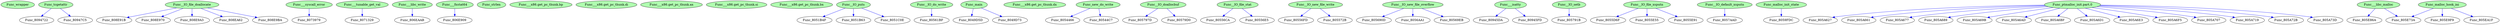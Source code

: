 digraph static_lifted {
	Func_wrapper [fillcolor="#00ff004f" style=filled]
	Func_tcgetattr [fillcolor="#00ff004f" style=filled]
	Func_tcgetattr [fillcolor="#00ff004f" style=filled]
	Func_tcgetattr -> Func_8094722 [color=blue]
	Func_tcgetattr [fillcolor="#00ff004f" style=filled]
	Func_tcgetattr -> Func_80947C5 [color=blue]
	Func__IO_file_doallocate [fillcolor="#00ff004f" style=filled]
	Func__IO_file_doallocate [fillcolor="#00ff004f" style=filled]
	Func__IO_file_doallocate -> Func_808E91B [color=blue]
	Func__IO_file_doallocate [fillcolor="#00ff004f" style=filled]
	Func__IO_file_doallocate -> Func_808E970 [color=blue]
	Func__IO_file_doallocate [fillcolor="#00ff004f" style=filled]
	Func__IO_file_doallocate -> Func_808E9A3 [color=blue]
	Func__IO_file_doallocate [fillcolor="#00ff004f" style=filled]
	Func__IO_file_doallocate -> Func_808EA62 [color=blue]
	Func__IO_file_doallocate [fillcolor="#00ff004f" style=filled]
	Func__IO_file_doallocate -> Func_808E9BA [color=blue]
	Func___syscall_error [fillcolor="#00ff004f" style=filled]
	Func___syscall_error [fillcolor="#00ff004f" style=filled]
	Func___syscall_error -> Func_8073979 [color=blue]
	Func___tunable_get_val [fillcolor="#00ff004f" style=filled]
	Func___tunable_get_val [fillcolor="#00ff004f" style=filled]
	Func___tunable_get_val -> Func_8071329 [color=blue]
	Func___libc_write [fillcolor="#00ff004f" style=filled]
	Func___libc_write [fillcolor="#00ff004f" style=filled]
	Func___libc_write -> Func_806EAAB [color=blue]
	Func___fxstat64 [fillcolor="#00ff004f" style=filled]
	Func___fxstat64 [fillcolor="#00ff004f" style=filled]
	Func___fxstat64 -> Func_806E909 [color=blue]
	Func_strlen [fillcolor="#00ff004f" style=filled]
	"Func___x86.get_pc_thunk.bp" [fillcolor="#00ff004f" style=filled]
	"Func___x86.get_pc_thunk.di" [fillcolor="#00ff004f" style=filled]
	"Func___x86.get_pc_thunk.ax" [fillcolor="#00ff004f" style=filled]
	"Func___x86.get_pc_thunk.si" [fillcolor="#00ff004f" style=filled]
	"Func___x86.get_pc_thunk.bx" [fillcolor="#00ff004f" style=filled]
	Func__IO_puts [fillcolor="#00ff004f" style=filled]
	Func__IO_puts [fillcolor="#00ff004f" style=filled]
	Func__IO_puts -> Func_8051B4F [color=blue]
	Func__IO_puts [fillcolor="#00ff004f" style=filled]
	Func__IO_puts -> Func_8051B63 [color=blue]
	Func__IO_puts [fillcolor="#00ff004f" style=filled]
	Func__IO_puts -> Func_8051C0E [color=blue]
	Func__IO_do_write [fillcolor="#00ff004f" style=filled]
	Func__IO_do_write [fillcolor="#00ff004f" style=filled]
	Func__IO_do_write -> Func_80561BF [color=blue]
	Func_main [fillcolor="#00ff004f" style=filled]
	Func_main [fillcolor="#00ff004f" style=filled]
	Func_main -> Func_8049D5D [color=blue]
	Func_main [fillcolor="#00ff004f" style=filled]
	Func_main -> Func_8049D73 [color=blue]
	"Func___x86.get_pc_thunk.dx" [fillcolor="#00ff004f" style=filled]
	Func_new_do_write [fillcolor="#00ff004f" style=filled]
	Func_new_do_write [fillcolor="#00ff004f" style=filled]
	Func_new_do_write -> Func_8054466 [color=blue]
	Func_new_do_write [fillcolor="#00ff004f" style=filled]
	Func_new_do_write -> Func_80544C7 [color=blue]
	Func__IO_doallocbuf [fillcolor="#00ff004f" style=filled]
	Func__IO_doallocbuf [fillcolor="#00ff004f" style=filled]
	Func__IO_doallocbuf -> Func_805797D [color=blue]
	Func__IO_doallocbuf [fillcolor="#00ff004f" style=filled]
	Func__IO_doallocbuf -> Func_80579D0 [color=blue]
	Func__IO_file_stat [fillcolor="#00ff004f" style=filled]
	Func__IO_file_stat [fillcolor="#00ff004f" style=filled]
	Func__IO_file_stat -> Func_80556CA [color=blue]
	Func__IO_file_stat [fillcolor="#00ff004f" style=filled]
	Func__IO_file_stat -> Func_80556E5 [color=blue]
	Func__IO_new_file_write [fillcolor="#00ff004f" style=filled]
	Func__IO_new_file_write [fillcolor="#00ff004f" style=filled]
	Func__IO_new_file_write -> Func_80556FD [color=blue]
	Func__IO_new_file_write [fillcolor="#00ff004f" style=filled]
	Func__IO_new_file_write -> Func_805572B [color=blue]
	Func__IO_new_file_overflow [fillcolor="#00ff004f" style=filled]
	Func__IO_new_file_overflow [fillcolor="#00ff004f" style=filled]
	Func__IO_new_file_overflow -> Func_805690D [color=blue]
	Func__IO_new_file_overflow [fillcolor="#00ff004f" style=filled]
	Func__IO_new_file_overflow -> Func_8056AA1 [color=blue]
	Func__IO_new_file_overflow [fillcolor="#00ff004f" style=filled]
	Func__IO_new_file_overflow -> Func_80569EB [color=blue]
	Func___isatty [fillcolor="#00ff004f" style=filled]
	Func___isatty [fillcolor="#00ff004f" style=filled]
	Func___isatty -> Func_80945DA [color=blue]
	Func___isatty [fillcolor="#00ff004f" style=filled]
	Func___isatty -> Func_80945FD [color=blue]
	Func__IO_setb [fillcolor="#00ff004f" style=filled]
	Func__IO_setb [fillcolor="#00ff004f" style=filled]
	Func__IO_setb -> Func_805791B [color=blue]
	Func__IO_file_xsputn [fillcolor="#00ff004f" style=filled]
	Func__IO_file_xsputn [fillcolor="#00ff004f" style=filled]
	Func__IO_file_xsputn -> Func_8055D6F [color=blue]
	Func__IO_file_xsputn [fillcolor="#00ff004f" style=filled]
	Func__IO_file_xsputn -> Func_8055E55 [color=blue]
	Func__IO_file_xsputn [fillcolor="#00ff004f" style=filled]
	Func__IO_file_xsputn -> Func_8055E91 [color=blue]
	Func__IO_default_xsputn [fillcolor="#00ff004f" style=filled]
	Func__IO_default_xsputn [fillcolor="#00ff004f" style=filled]
	Func__IO_default_xsputn -> Func_8057AAD [color=blue]
	Func_malloc_init_state [fillcolor="#00ff004f" style=filled]
	Func_malloc_init_state [fillcolor="#00ff004f" style=filled]
	Func_malloc_init_state -> Func_8059FDC [color=blue]
	"Func_ptmalloc_init.part.0" [fillcolor="#00ff004f" style=filled]
	"Func_ptmalloc_init.part.0" [fillcolor="#00ff004f" style=filled]
	"Func_ptmalloc_init.part.0" -> Func_805A627 [color=blue]
	"Func_ptmalloc_init.part.0" [fillcolor="#00ff004f" style=filled]
	"Func_ptmalloc_init.part.0" -> Func_805A661 [color=blue]
	"Func_ptmalloc_init.part.0" [fillcolor="#00ff004f" style=filled]
	"Func_ptmalloc_init.part.0" -> Func_805A677 [color=blue]
	"Func_ptmalloc_init.part.0" [fillcolor="#00ff004f" style=filled]
	"Func_ptmalloc_init.part.0" -> Func_805A689 [color=blue]
	"Func_ptmalloc_init.part.0" [fillcolor="#00ff004f" style=filled]
	"Func_ptmalloc_init.part.0" -> Func_805A69B [color=blue]
	"Func_ptmalloc_init.part.0" [fillcolor="#00ff004f" style=filled]
	"Func_ptmalloc_init.part.0" -> Func_805A6AD [color=blue]
	"Func_ptmalloc_init.part.0" [fillcolor="#00ff004f" style=filled]
	"Func_ptmalloc_init.part.0" -> Func_805A6BF [color=blue]
	"Func_ptmalloc_init.part.0" [fillcolor="#00ff004f" style=filled]
	"Func_ptmalloc_init.part.0" -> Func_805A6D1 [color=blue]
	"Func_ptmalloc_init.part.0" [fillcolor="#00ff004f" style=filled]
	"Func_ptmalloc_init.part.0" -> Func_805A6E3 [color=blue]
	"Func_ptmalloc_init.part.0" [fillcolor="#00ff004f" style=filled]
	"Func_ptmalloc_init.part.0" -> Func_805A6F5 [color=blue]
	"Func_ptmalloc_init.part.0" [fillcolor="#00ff004f" style=filled]
	"Func_ptmalloc_init.part.0" -> Func_805A707 [color=blue]
	"Func_ptmalloc_init.part.0" [fillcolor="#00ff004f" style=filled]
	"Func_ptmalloc_init.part.0" -> Func_805A719 [color=blue]
	"Func_ptmalloc_init.part.0" [fillcolor="#00ff004f" style=filled]
	"Func_ptmalloc_init.part.0" -> Func_805A72B [color=blue]
	"Func_ptmalloc_init.part.0" [fillcolor="#00ff004f" style=filled]
	"Func_ptmalloc_init.part.0" -> Func_805A73D [color=blue]
	Func___libc_malloc [fillcolor="#00ff004f" style=filled]
	Func___libc_malloc [fillcolor="#00ff004f" style=filled]
	Func___libc_malloc -> Func_805E73A [color=blue]
	Func___libc_malloc [fillcolor="#00ff004f" style=filled]
	Func___libc_malloc -> Func_805E86A [color=blue]
	Func_malloc_hook_ini [fillcolor="#00ff004f" style=filled]
	Func_malloc_hook_ini [fillcolor="#00ff004f" style=filled]
	Func_malloc_hook_ini -> Func_805E9F9 [color=blue]
	Func_malloc_hook_ini [fillcolor="#00ff004f" style=filled]
	Func_malloc_hook_ini -> Func_805EA1F [color=blue]
	Func_malloc_hook_ini [fillcolor="#00ff004f" style=filled]
	Func_malloc_hook_ini -> Func_805E73A [color=blue]
}
